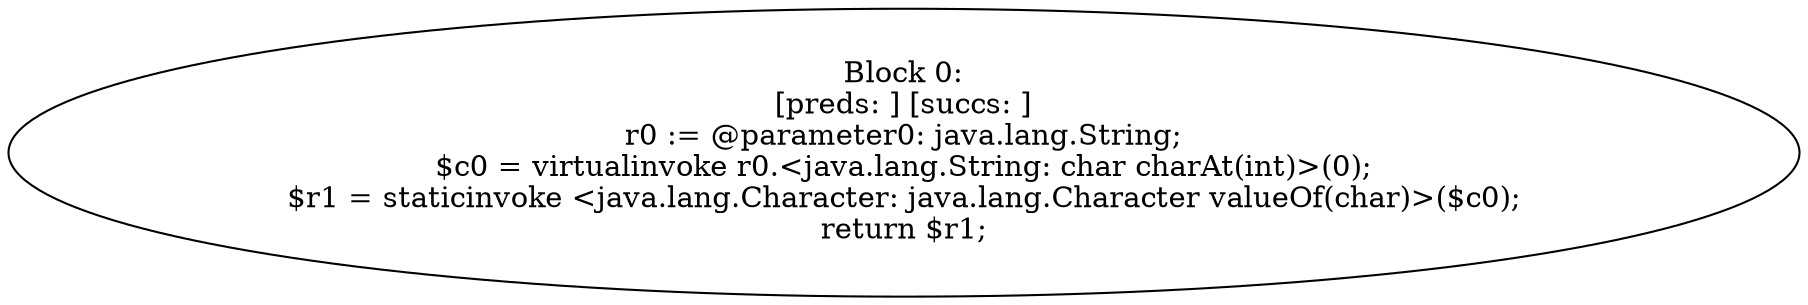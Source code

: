 digraph "unitGraph" {
    "Block 0:
[preds: ] [succs: ]
r0 := @parameter0: java.lang.String;
$c0 = virtualinvoke r0.<java.lang.String: char charAt(int)>(0);
$r1 = staticinvoke <java.lang.Character: java.lang.Character valueOf(char)>($c0);
return $r1;
"
}

